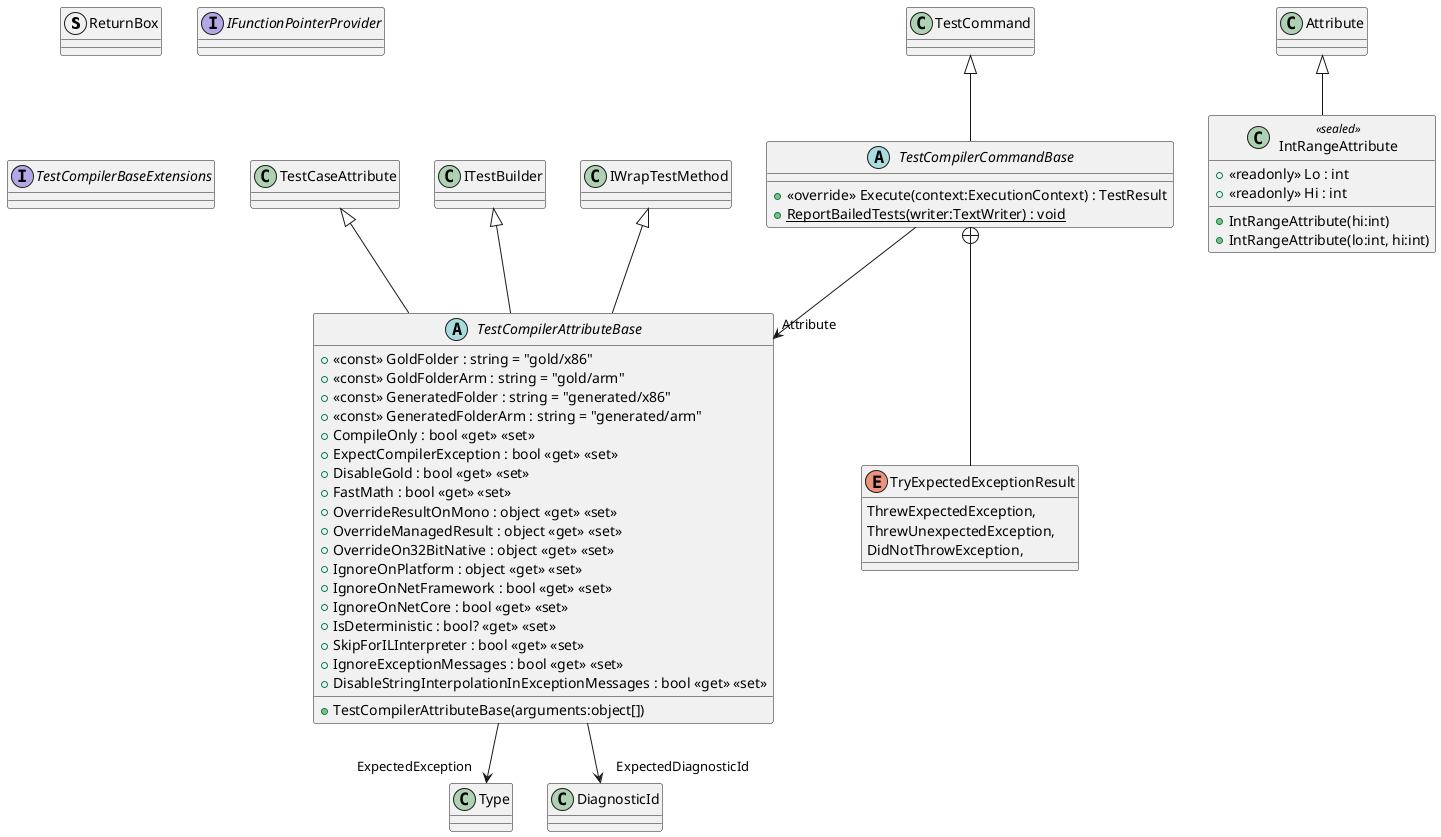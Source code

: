 @startuml
struct ReturnBox {
}
interface IFunctionPointerProvider {
}
interface TestCompilerBaseExtensions {
}
abstract class TestCompilerAttributeBase {
    + <<const>> GoldFolder : string = "gold/x86"
    + <<const>> GoldFolderArm : string = "gold/arm"
    + <<const>> GeneratedFolder : string = "generated/x86"
    + <<const>> GeneratedFolderArm : string = "generated/arm"
    + TestCompilerAttributeBase(arguments:object[])
    + CompileOnly : bool <<get>> <<set>>
    + ExpectCompilerException : bool <<get>> <<set>>
    + DisableGold : bool <<get>> <<set>>
    + FastMath : bool <<get>> <<set>>
    + OverrideResultOnMono : object <<get>> <<set>>
    + OverrideManagedResult : object <<get>> <<set>>
    + OverrideOn32BitNative : object <<get>> <<set>>
    + IgnoreOnPlatform : object <<get>> <<set>>
    + IgnoreOnNetFramework : bool <<get>> <<set>>
    + IgnoreOnNetCore : bool <<get>> <<set>>
    + IsDeterministic : bool? <<get>> <<set>>
    + SkipForILInterpreter : bool <<get>> <<set>>
    + IgnoreExceptionMessages : bool <<get>> <<set>>
    + DisableStringInterpolationInExceptionMessages : bool <<get>> <<set>>
}
abstract class TestCompilerCommandBase {
    + <<override>> Execute(context:ExecutionContext) : TestResult
    + {static} ReportBailedTests(writer:TextWriter) : void
}
class IntRangeAttribute <<sealed>> {
    + <<readonly>> Lo : int
    + <<readonly>> Hi : int
    + IntRangeAttribute(hi:int)
    + IntRangeAttribute(lo:int, hi:int)
}
enum TryExpectedExceptionResult {
    ThrewExpectedException,
    ThrewUnexpectedException,
    DidNotThrowException,
}
TestCaseAttribute <|-- TestCompilerAttributeBase
ITestBuilder <|-- TestCompilerAttributeBase
IWrapTestMethod <|-- TestCompilerAttributeBase
TestCompilerAttributeBase --> "ExpectedException" Type
TestCompilerAttributeBase --> "ExpectedDiagnosticId" DiagnosticId
TestCommand <|-- TestCompilerCommandBase
TestCompilerCommandBase --> "Attribute" TestCompilerAttributeBase
Attribute <|-- IntRangeAttribute
TestCompilerCommandBase +-- TryExpectedExceptionResult
@enduml

